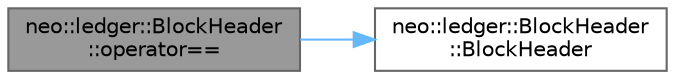 digraph "neo::ledger::BlockHeader::operator=="
{
 // LATEX_PDF_SIZE
  bgcolor="transparent";
  edge [fontname=Helvetica,fontsize=10,labelfontname=Helvetica,labelfontsize=10];
  node [fontname=Helvetica,fontsize=10,shape=box,height=0.2,width=0.4];
  rankdir="LR";
  Node1 [id="Node000001",label="neo::ledger::BlockHeader\l::operator==",height=0.2,width=0.4,color="gray40", fillcolor="grey60", style="filled", fontcolor="black",tooltip="Equality operator."];
  Node1 -> Node2 [id="edge2_Node000001_Node000002",color="steelblue1",style="solid",tooltip=" "];
  Node2 [id="Node000002",label="neo::ledger::BlockHeader\l::BlockHeader",height=0.2,width=0.4,color="grey40", fillcolor="white", style="filled",URL="$classneo_1_1ledger_1_1_block_header.html#a732dd30fc18bcec39262f497a3bdf0e1",tooltip="Constructs an empty BlockHeader."];
}
